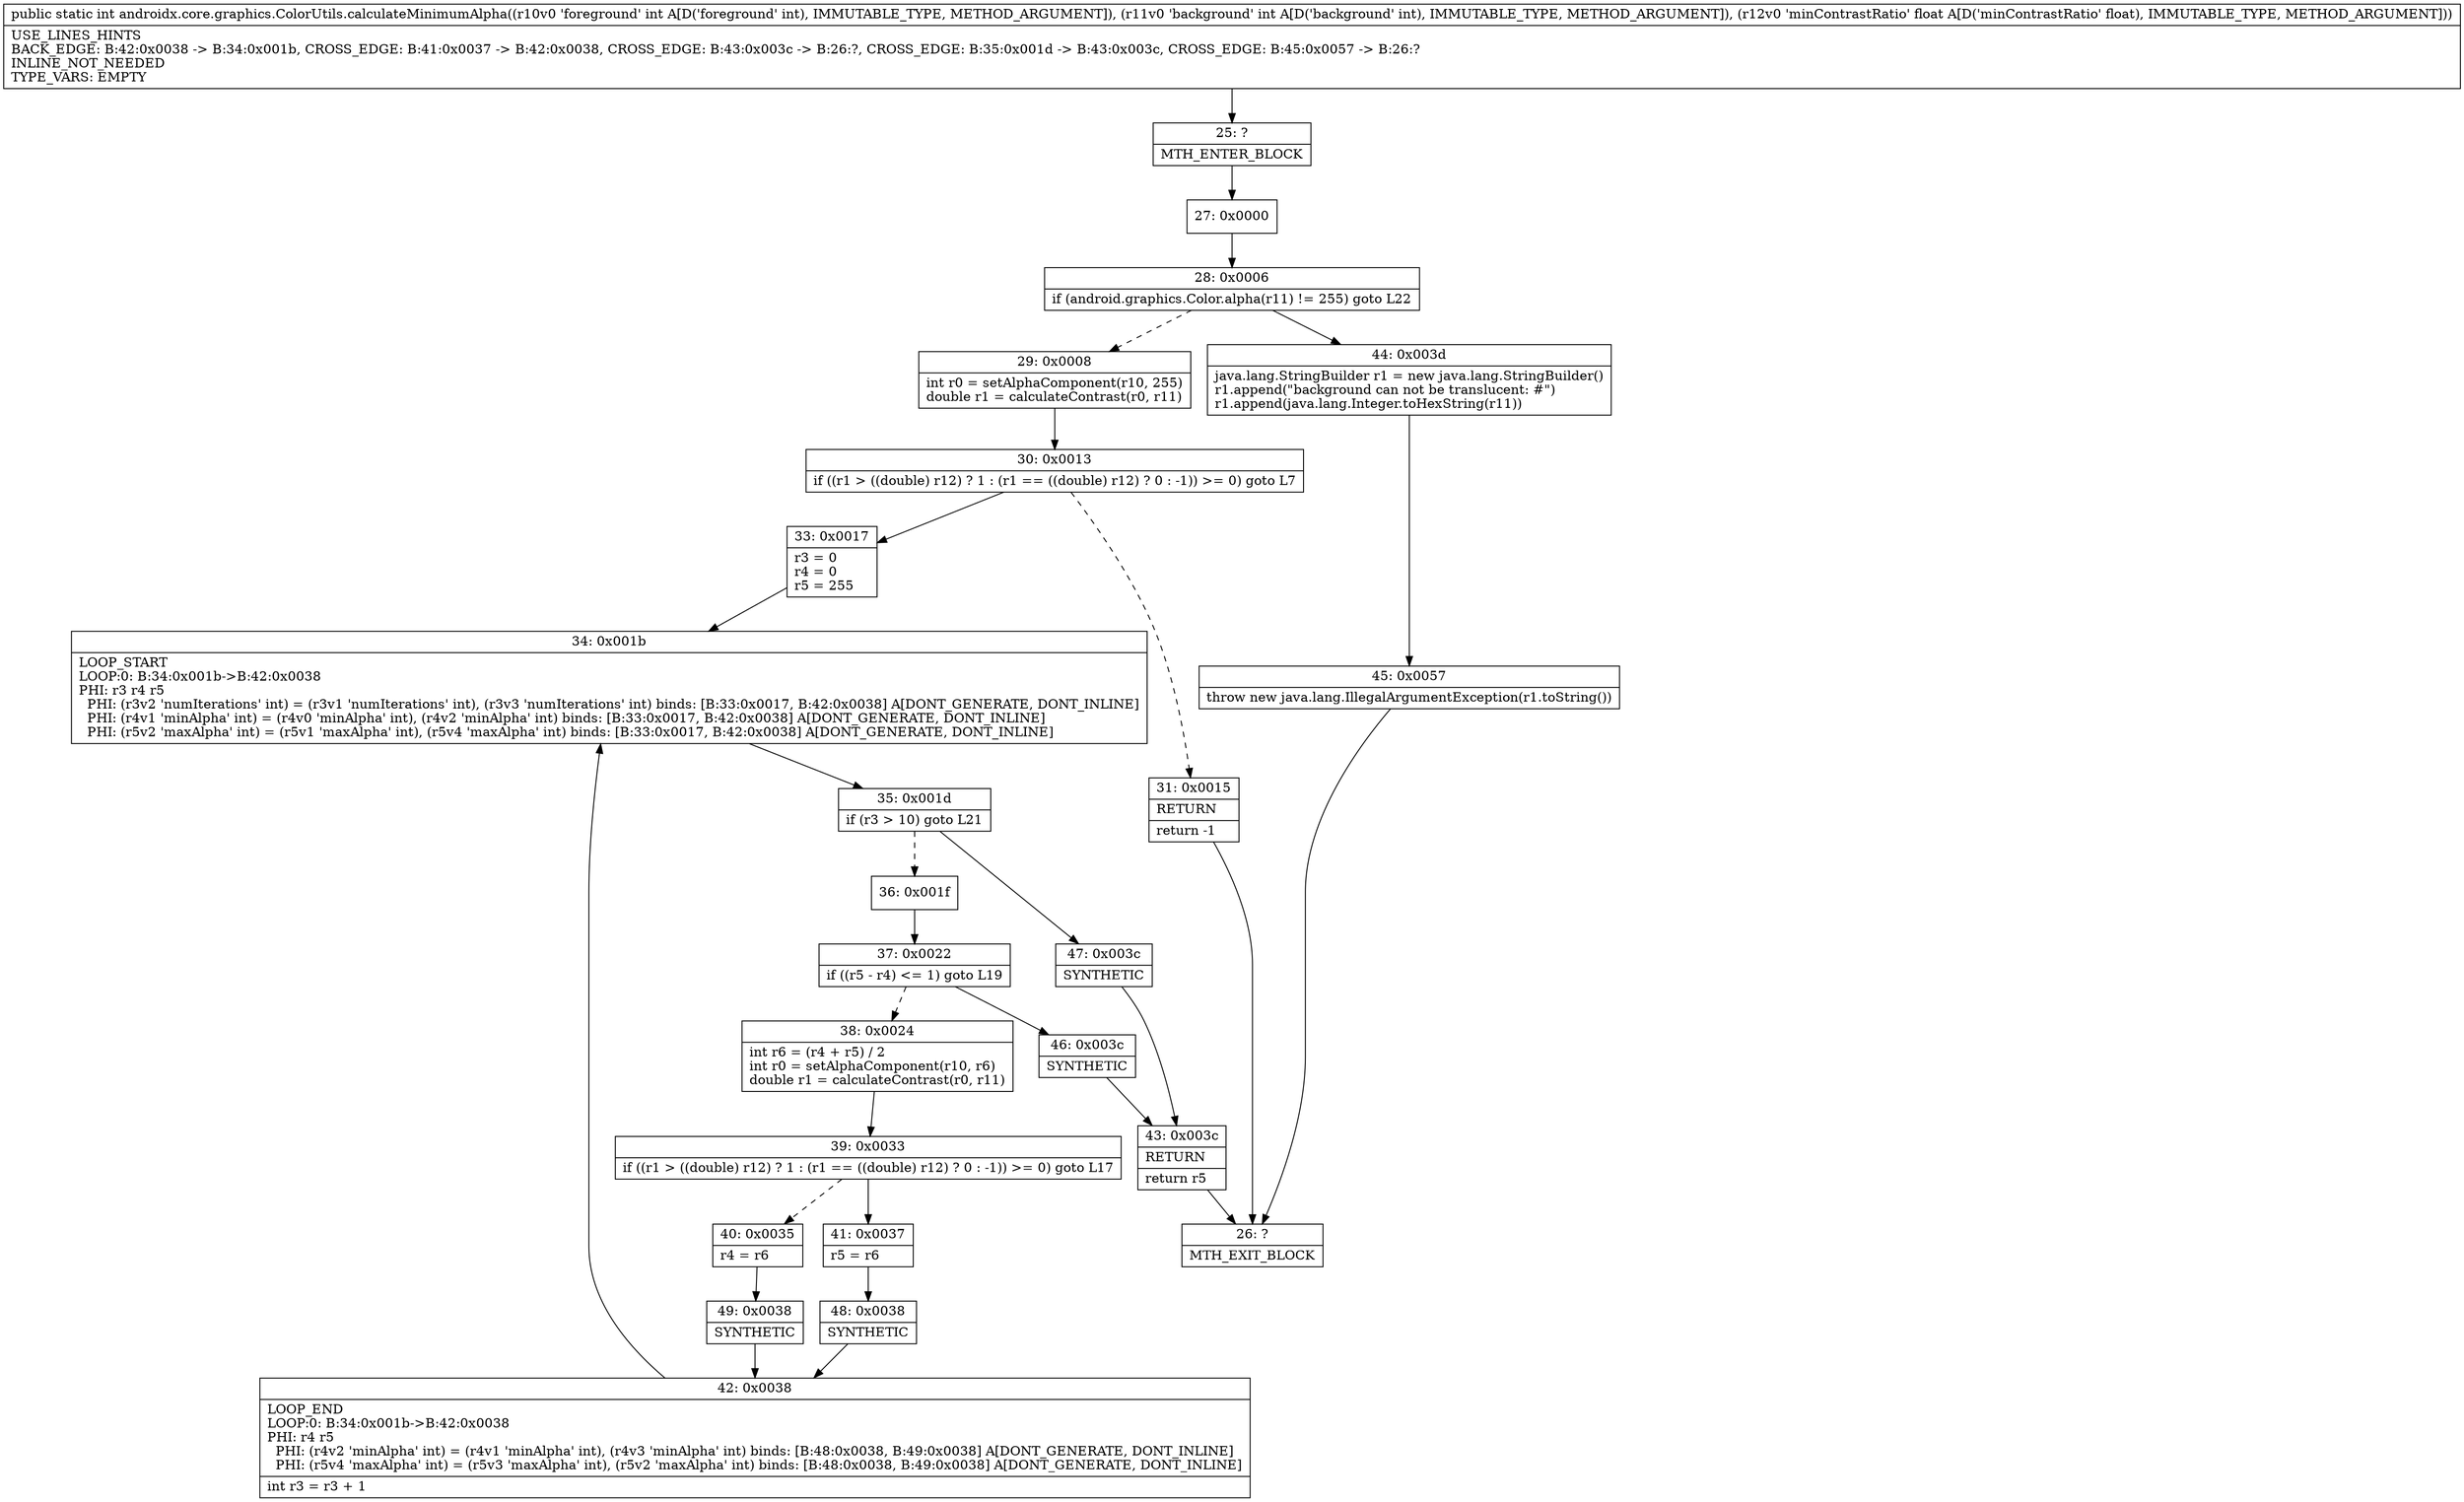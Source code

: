 digraph "CFG forandroidx.core.graphics.ColorUtils.calculateMinimumAlpha(IIF)I" {
Node_25 [shape=record,label="{25\:\ ?|MTH_ENTER_BLOCK\l}"];
Node_27 [shape=record,label="{27\:\ 0x0000}"];
Node_28 [shape=record,label="{28\:\ 0x0006|if (android.graphics.Color.alpha(r11) != 255) goto L22\l}"];
Node_29 [shape=record,label="{29\:\ 0x0008|int r0 = setAlphaComponent(r10, 255)\ldouble r1 = calculateContrast(r0, r11)\l}"];
Node_30 [shape=record,label="{30\:\ 0x0013|if ((r1 \> ((double) r12) ? 1 : (r1 == ((double) r12) ? 0 : \-1)) \>= 0) goto L7\l}"];
Node_31 [shape=record,label="{31\:\ 0x0015|RETURN\l|return \-1\l}"];
Node_26 [shape=record,label="{26\:\ ?|MTH_EXIT_BLOCK\l}"];
Node_33 [shape=record,label="{33\:\ 0x0017|r3 = 0\lr4 = 0\lr5 = 255\l}"];
Node_34 [shape=record,label="{34\:\ 0x001b|LOOP_START\lLOOP:0: B:34:0x001b\-\>B:42:0x0038\lPHI: r3 r4 r5 \l  PHI: (r3v2 'numIterations' int) = (r3v1 'numIterations' int), (r3v3 'numIterations' int) binds: [B:33:0x0017, B:42:0x0038] A[DONT_GENERATE, DONT_INLINE]\l  PHI: (r4v1 'minAlpha' int) = (r4v0 'minAlpha' int), (r4v2 'minAlpha' int) binds: [B:33:0x0017, B:42:0x0038] A[DONT_GENERATE, DONT_INLINE]\l  PHI: (r5v2 'maxAlpha' int) = (r5v1 'maxAlpha' int), (r5v4 'maxAlpha' int) binds: [B:33:0x0017, B:42:0x0038] A[DONT_GENERATE, DONT_INLINE]\l}"];
Node_35 [shape=record,label="{35\:\ 0x001d|if (r3 \> 10) goto L21\l}"];
Node_36 [shape=record,label="{36\:\ 0x001f}"];
Node_37 [shape=record,label="{37\:\ 0x0022|if ((r5 \- r4) \<= 1) goto L19\l}"];
Node_38 [shape=record,label="{38\:\ 0x0024|int r6 = (r4 + r5) \/ 2\lint r0 = setAlphaComponent(r10, r6)\ldouble r1 = calculateContrast(r0, r11)\l}"];
Node_39 [shape=record,label="{39\:\ 0x0033|if ((r1 \> ((double) r12) ? 1 : (r1 == ((double) r12) ? 0 : \-1)) \>= 0) goto L17\l}"];
Node_40 [shape=record,label="{40\:\ 0x0035|r4 = r6\l}"];
Node_49 [shape=record,label="{49\:\ 0x0038|SYNTHETIC\l}"];
Node_42 [shape=record,label="{42\:\ 0x0038|LOOP_END\lLOOP:0: B:34:0x001b\-\>B:42:0x0038\lPHI: r4 r5 \l  PHI: (r4v2 'minAlpha' int) = (r4v1 'minAlpha' int), (r4v3 'minAlpha' int) binds: [B:48:0x0038, B:49:0x0038] A[DONT_GENERATE, DONT_INLINE]\l  PHI: (r5v4 'maxAlpha' int) = (r5v3 'maxAlpha' int), (r5v2 'maxAlpha' int) binds: [B:48:0x0038, B:49:0x0038] A[DONT_GENERATE, DONT_INLINE]\l|int r3 = r3 + 1\l}"];
Node_41 [shape=record,label="{41\:\ 0x0037|r5 = r6\l}"];
Node_48 [shape=record,label="{48\:\ 0x0038|SYNTHETIC\l}"];
Node_46 [shape=record,label="{46\:\ 0x003c|SYNTHETIC\l}"];
Node_43 [shape=record,label="{43\:\ 0x003c|RETURN\l|return r5\l}"];
Node_47 [shape=record,label="{47\:\ 0x003c|SYNTHETIC\l}"];
Node_44 [shape=record,label="{44\:\ 0x003d|java.lang.StringBuilder r1 = new java.lang.StringBuilder()\lr1.append(\"background can not be translucent: #\")\lr1.append(java.lang.Integer.toHexString(r11))\l}"];
Node_45 [shape=record,label="{45\:\ 0x0057|throw new java.lang.IllegalArgumentException(r1.toString())\l}"];
MethodNode[shape=record,label="{public static int androidx.core.graphics.ColorUtils.calculateMinimumAlpha((r10v0 'foreground' int A[D('foreground' int), IMMUTABLE_TYPE, METHOD_ARGUMENT]), (r11v0 'background' int A[D('background' int), IMMUTABLE_TYPE, METHOD_ARGUMENT]), (r12v0 'minContrastRatio' float A[D('minContrastRatio' float), IMMUTABLE_TYPE, METHOD_ARGUMENT]))  | USE_LINES_HINTS\lBACK_EDGE: B:42:0x0038 \-\> B:34:0x001b, CROSS_EDGE: B:41:0x0037 \-\> B:42:0x0038, CROSS_EDGE: B:43:0x003c \-\> B:26:?, CROSS_EDGE: B:35:0x001d \-\> B:43:0x003c, CROSS_EDGE: B:45:0x0057 \-\> B:26:?\lINLINE_NOT_NEEDED\lTYPE_VARS: EMPTY\l}"];
MethodNode -> Node_25;Node_25 -> Node_27;
Node_27 -> Node_28;
Node_28 -> Node_29[style=dashed];
Node_28 -> Node_44;
Node_29 -> Node_30;
Node_30 -> Node_31[style=dashed];
Node_30 -> Node_33;
Node_31 -> Node_26;
Node_33 -> Node_34;
Node_34 -> Node_35;
Node_35 -> Node_36[style=dashed];
Node_35 -> Node_47;
Node_36 -> Node_37;
Node_37 -> Node_38[style=dashed];
Node_37 -> Node_46;
Node_38 -> Node_39;
Node_39 -> Node_40[style=dashed];
Node_39 -> Node_41;
Node_40 -> Node_49;
Node_49 -> Node_42;
Node_42 -> Node_34;
Node_41 -> Node_48;
Node_48 -> Node_42;
Node_46 -> Node_43;
Node_43 -> Node_26;
Node_47 -> Node_43;
Node_44 -> Node_45;
Node_45 -> Node_26;
}

